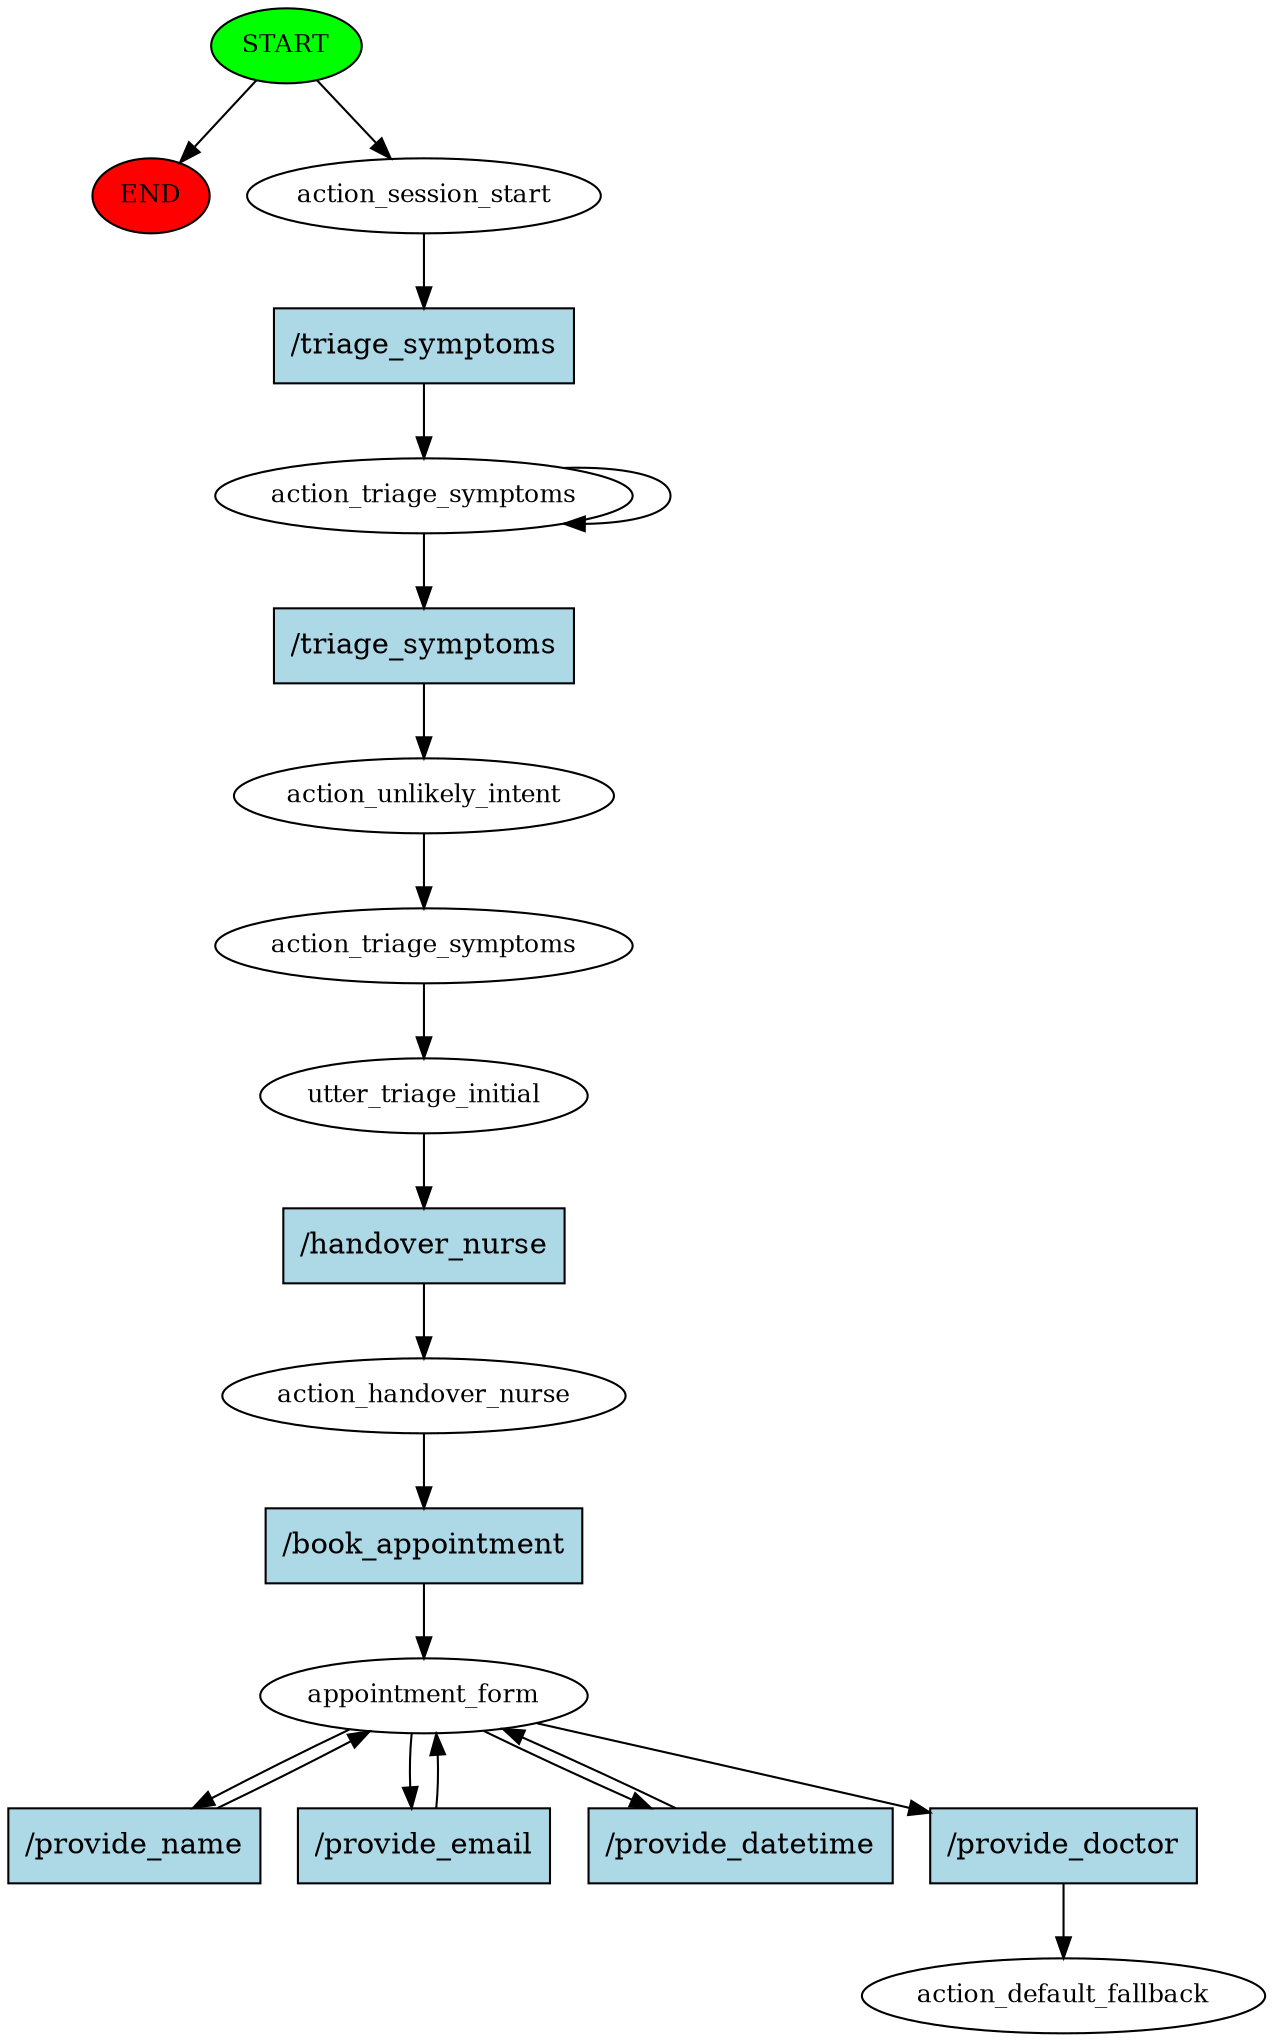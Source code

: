 digraph  {
0 [class="start active", fillcolor=green, fontsize=12, label=START, style=filled];
"-1" [class=end, fillcolor=red, fontsize=12, label=END, style=filled];
1 [class=active, fontsize=12, label=action_session_start];
2 [class=active, fontsize=12, label=action_triage_symptoms];
8 [class=active, fontsize=12, label=action_unlikely_intent];
9 [class=active, fontsize=12, label=action_triage_symptoms];
10 [class=active, fontsize=12, label=utter_triage_initial];
11 [class=active, fontsize=12, label=action_handover_nurse];
12 [class=active, fontsize=12, label=appointment_form];
16 [class="dashed active", fontsize=12, label=action_default_fallback];
17 [class="intent active", fillcolor=lightblue, label="/triage_symptoms", shape=rect, style=filled];
18 [class="intent active", fillcolor=lightblue, label="/triage_symptoms", shape=rect, style=filled];
19 [class="intent active", fillcolor=lightblue, label="/handover_nurse", shape=rect, style=filled];
20 [class="intent active", fillcolor=lightblue, label="/book_appointment", shape=rect, style=filled];
21 [class="intent active", fillcolor=lightblue, label="/provide_name", shape=rect, style=filled];
22 [class="intent active", fillcolor=lightblue, label="/provide_email", shape=rect, style=filled];
23 [class="intent active", fillcolor=lightblue, label="/provide_datetime", shape=rect, style=filled];
24 [class="intent active", fillcolor=lightblue, label="/provide_doctor", shape=rect, style=filled];
0 -> "-1"  [class="", key=NONE, label=""];
0 -> 1  [class=active, key=NONE, label=""];
1 -> 17  [class=active, key=0];
2 -> 2  [class=active, key=NONE, label=""];
2 -> 18  [class=active, key=0];
8 -> 9  [class=active, key=NONE, label=""];
9 -> 10  [class=active, key=NONE, label=""];
10 -> 19  [class=active, key=0];
11 -> 20  [class=active, key=0];
12 -> 21  [class=active, key=0];
12 -> 22  [class=active, key=0];
12 -> 23  [class=active, key=0];
12 -> 24  [class=active, key=0];
17 -> 2  [class=active, key=0];
18 -> 8  [class=active, key=0];
19 -> 11  [class=active, key=0];
20 -> 12  [class=active, key=0];
21 -> 12  [class=active, key=0];
22 -> 12  [class=active, key=0];
23 -> 12  [class=active, key=0];
24 -> 16  [class=active, key=0];
}
